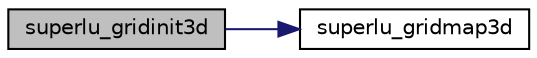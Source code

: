 digraph "superlu_gridinit3d"
{
 // LATEX_PDF_SIZE
  edge [fontname="Helvetica",fontsize="10",labelfontname="Helvetica",labelfontsize="10"];
  node [fontname="Helvetica",fontsize="10",shape=record];
  rankdir="LR";
  Node1 [label="superlu_gridinit3d",height=0.2,width=0.4,color="black", fillcolor="grey75", style="filled", fontcolor="black",tooltip="All processes in the MPI communicator must call this routine."];
  Node1 -> Node2 [color="midnightblue",fontsize="10",style="solid",fontname="Helvetica"];
  Node2 [label="superlu_gridmap3d",height=0.2,width=0.4,color="black", fillcolor="white", style="filled",URL="$superlu__grid3d_8c.html#ae9812a411da613be2e9f5e04b50fc6cb",tooltip="All processes in the MPI communicator must call this routine. On output, if a process is not in the S..."];
}
